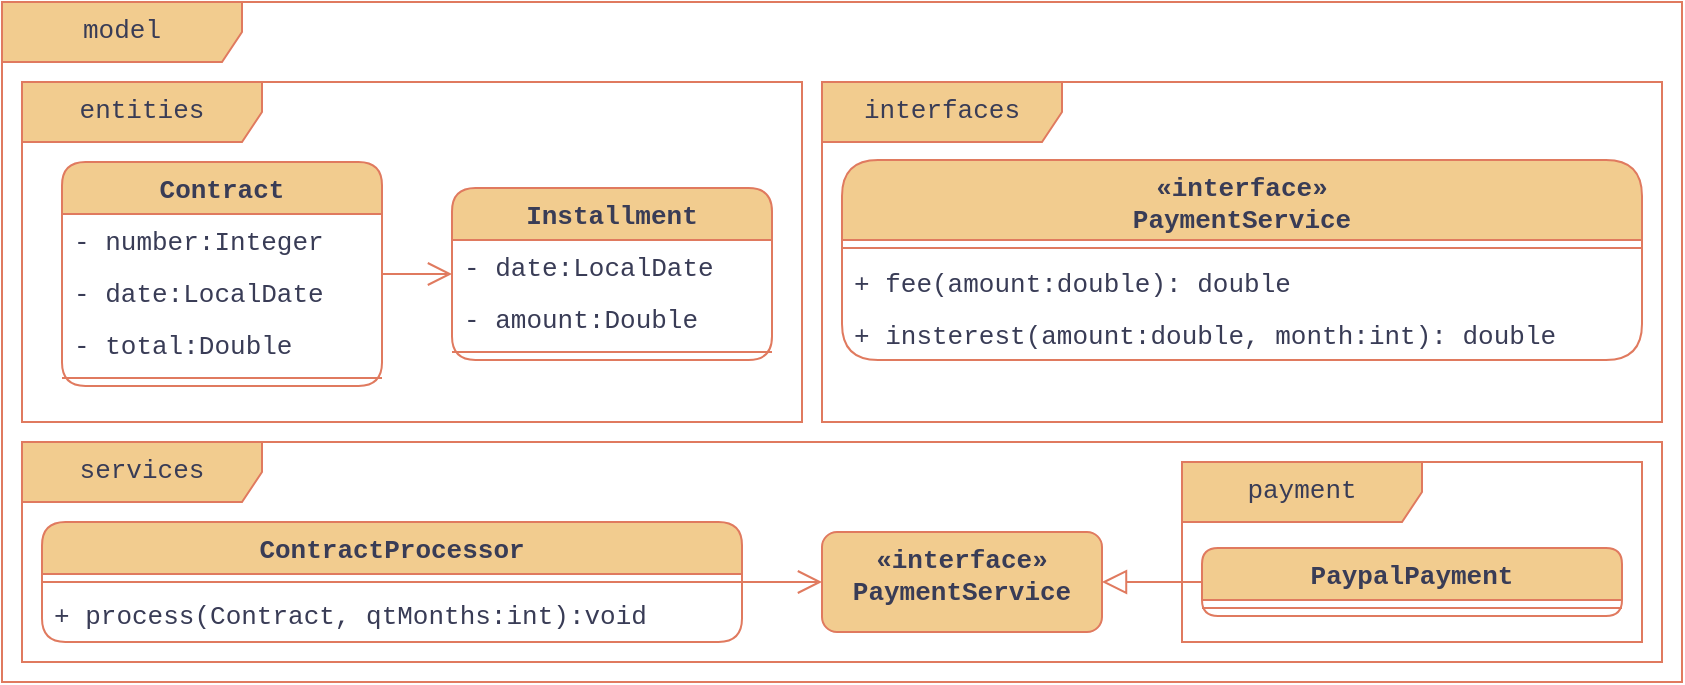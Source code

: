 <mxfile version="24.1.0" type="device">
  <diagram name="11_PRJ" id="bcD2LdSix-8SxdaO5_wZ">
    <mxGraphModel dx="1354" dy="674" grid="1" gridSize="10" guides="1" tooltips="1" connect="1" arrows="1" fold="1" page="0" pageScale="1" pageWidth="827" pageHeight="1169" math="0" shadow="0">
      <root>
        <mxCell id="0" />
        <mxCell id="1" parent="0" />
        <mxCell id="0W-4UYzcIwwv0_ICQPqD-52" value="model" style="shape=umlFrame;whiteSpace=wrap;html=1;pointerEvents=0;rounded=1;strokeColor=#E07A5F;align=center;verticalAlign=top;fontFamily=Courier New;fontSize=13;fontColor=#393C56;fontStyle=0;labelBackgroundColor=none;fillColor=#F2CC8F;width=120;height=30;" parent="1" vertex="1">
          <mxGeometry width="840" height="340" as="geometry" />
        </mxCell>
        <mxCell id="0W-4UYzcIwwv0_ICQPqD-55" value="entities" style="shape=umlFrame;whiteSpace=wrap;html=1;pointerEvents=0;rounded=1;strokeColor=#E07A5F;align=center;verticalAlign=top;fontFamily=Courier New;fontSize=13;fontColor=#393C56;fontStyle=0;labelBackgroundColor=none;fillColor=#F2CC8F;width=120;height=30;" parent="1" vertex="1">
          <mxGeometry x="10" y="40" width="390" height="170" as="geometry" />
        </mxCell>
        <mxCell id="0W-4UYzcIwwv0_ICQPqD-67" value="" style="edgeStyle=orthogonalEdgeStyle;rounded=0;orthogonalLoop=1;jettySize=auto;html=1;strokeColor=#E07A5F;fontFamily=Courier New;fontSize=13;fontColor=#393C56;fontStyle=0;labelBackgroundColor=none;fillColor=#F2CC8F;endSize=10;startSize=10;endArrow=open;endFill=0;" parent="1" source="0W-4UYzcIwwv0_ICQPqD-56" target="0W-4UYzcIwwv0_ICQPqD-62" edge="1">
          <mxGeometry relative="1" as="geometry" />
        </mxCell>
        <mxCell id="0W-4UYzcIwwv0_ICQPqD-56" value="Contract" style="swimlane;fontStyle=1;align=center;verticalAlign=top;childLayout=stackLayout;horizontal=1;startSize=26;horizontalStack=0;resizeParent=1;resizeParentMax=0;resizeLast=0;collapsible=1;marginBottom=0;whiteSpace=wrap;html=1;rounded=1;pointerEvents=0;strokeColor=#E07A5F;fontFamily=Courier New;fontSize=13;fontColor=#393C56;labelBackgroundColor=none;fillColor=#F2CC8F;" parent="1" vertex="1">
          <mxGeometry x="30" y="80" width="160" height="112" as="geometry" />
        </mxCell>
        <mxCell id="0W-4UYzcIwwv0_ICQPqD-57" value="- number:Integer" style="text;strokeColor=none;fillColor=none;align=left;verticalAlign=top;spacingLeft=4;spacingRight=4;overflow=hidden;rotatable=0;points=[[0,0.5],[1,0.5]];portConstraint=eastwest;whiteSpace=wrap;html=1;fontFamily=Courier New;fontSize=13;fontColor=#393C56;fontStyle=0;labelBackgroundColor=none;" parent="0W-4UYzcIwwv0_ICQPqD-56" vertex="1">
          <mxGeometry y="26" width="160" height="26" as="geometry" />
        </mxCell>
        <mxCell id="0W-4UYzcIwwv0_ICQPqD-60" value="- date:LocalDate" style="text;strokeColor=none;fillColor=none;align=left;verticalAlign=top;spacingLeft=4;spacingRight=4;overflow=hidden;rotatable=0;points=[[0,0.5],[1,0.5]];portConstraint=eastwest;whiteSpace=wrap;html=1;fontFamily=Courier New;fontSize=13;fontColor=#393C56;fontStyle=0;labelBackgroundColor=none;" parent="0W-4UYzcIwwv0_ICQPqD-56" vertex="1">
          <mxGeometry y="52" width="160" height="26" as="geometry" />
        </mxCell>
        <mxCell id="0W-4UYzcIwwv0_ICQPqD-61" value="- total:Double" style="text;strokeColor=none;fillColor=none;align=left;verticalAlign=top;spacingLeft=4;spacingRight=4;overflow=hidden;rotatable=0;points=[[0,0.5],[1,0.5]];portConstraint=eastwest;whiteSpace=wrap;html=1;fontFamily=Courier New;fontSize=13;fontColor=#393C56;fontStyle=0;labelBackgroundColor=none;" parent="0W-4UYzcIwwv0_ICQPqD-56" vertex="1">
          <mxGeometry y="78" width="160" height="26" as="geometry" />
        </mxCell>
        <mxCell id="0W-4UYzcIwwv0_ICQPqD-58" value="" style="line;strokeWidth=1;fillColor=none;align=left;verticalAlign=middle;spacingTop=-1;spacingLeft=3;spacingRight=3;rotatable=0;labelPosition=right;points=[];portConstraint=eastwest;strokeColor=inherit;rounded=1;pointerEvents=0;fontFamily=Courier New;fontSize=13;fontColor=#393C56;fontStyle=0;labelBackgroundColor=none;" parent="0W-4UYzcIwwv0_ICQPqD-56" vertex="1">
          <mxGeometry y="104" width="160" height="8" as="geometry" />
        </mxCell>
        <mxCell id="0W-4UYzcIwwv0_ICQPqD-62" value="Installment" style="swimlane;fontStyle=1;align=center;verticalAlign=top;childLayout=stackLayout;horizontal=1;startSize=26;horizontalStack=0;resizeParent=1;resizeParentMax=0;resizeLast=0;collapsible=1;marginBottom=0;whiteSpace=wrap;html=1;rounded=1;pointerEvents=0;strokeColor=#E07A5F;fontFamily=Courier New;fontSize=13;fontColor=#393C56;labelBackgroundColor=none;fillColor=#F2CC8F;" parent="1" vertex="1">
          <mxGeometry x="225" y="93" width="160" height="86" as="geometry" />
        </mxCell>
        <mxCell id="0W-4UYzcIwwv0_ICQPqD-64" value="- date:LocalDate" style="text;strokeColor=none;fillColor=none;align=left;verticalAlign=top;spacingLeft=4;spacingRight=4;overflow=hidden;rotatable=0;points=[[0,0.5],[1,0.5]];portConstraint=eastwest;whiteSpace=wrap;html=1;fontFamily=Courier New;fontSize=13;fontColor=#393C56;fontStyle=0;labelBackgroundColor=none;" parent="0W-4UYzcIwwv0_ICQPqD-62" vertex="1">
          <mxGeometry y="26" width="160" height="26" as="geometry" />
        </mxCell>
        <mxCell id="0W-4UYzcIwwv0_ICQPqD-65" value="- amount:Double" style="text;strokeColor=none;fillColor=none;align=left;verticalAlign=top;spacingLeft=4;spacingRight=4;overflow=hidden;rotatable=0;points=[[0,0.5],[1,0.5]];portConstraint=eastwest;whiteSpace=wrap;html=1;fontFamily=Courier New;fontSize=13;fontColor=#393C56;fontStyle=0;labelBackgroundColor=none;" parent="0W-4UYzcIwwv0_ICQPqD-62" vertex="1">
          <mxGeometry y="52" width="160" height="26" as="geometry" />
        </mxCell>
        <mxCell id="0W-4UYzcIwwv0_ICQPqD-66" value="" style="line;strokeWidth=1;fillColor=none;align=left;verticalAlign=middle;spacingTop=-1;spacingLeft=3;spacingRight=3;rotatable=0;labelPosition=right;points=[];portConstraint=eastwest;strokeColor=inherit;rounded=1;pointerEvents=0;fontFamily=Courier New;fontSize=13;fontColor=#393C56;fontStyle=0;labelBackgroundColor=none;" parent="0W-4UYzcIwwv0_ICQPqD-62" vertex="1">
          <mxGeometry y="78" width="160" height="8" as="geometry" />
        </mxCell>
        <mxCell id="0W-4UYzcIwwv0_ICQPqD-85" value="services" style="shape=umlFrame;whiteSpace=wrap;html=1;pointerEvents=0;rounded=1;strokeColor=#E07A5F;align=center;verticalAlign=top;fontFamily=Courier New;fontSize=13;fontColor=#393C56;fontStyle=0;labelBackgroundColor=none;fillColor=#F2CC8F;width=120;height=30;" parent="1" vertex="1">
          <mxGeometry x="10" y="220" width="820" height="110" as="geometry" />
        </mxCell>
        <mxCell id="0W-4UYzcIwwv0_ICQPqD-86" value="interfaces" style="shape=umlFrame;whiteSpace=wrap;html=1;pointerEvents=0;rounded=1;strokeColor=#E07A5F;align=center;verticalAlign=top;fontFamily=Courier New;fontSize=13;fontColor=#393C56;fontStyle=0;labelBackgroundColor=none;fillColor=#F2CC8F;width=120;height=30;" parent="1" vertex="1">
          <mxGeometry x="410" y="40" width="420" height="170" as="geometry" />
        </mxCell>
        <mxCell id="0W-4UYzcIwwv0_ICQPqD-101" style="edgeStyle=orthogonalEdgeStyle;rounded=0;orthogonalLoop=1;jettySize=auto;html=1;strokeColor=#E07A5F;align=center;verticalAlign=middle;fontFamily=Courier New;fontSize=13;fontColor=#393C56;fontStyle=1;labelBackgroundColor=none;startSize=10;endArrow=open;endFill=0;endSize=10;fillColor=#F2CC8F;" parent="1" source="0W-4UYzcIwwv0_ICQPqD-87" target="0W-4UYzcIwwv0_ICQPqD-100" edge="1">
          <mxGeometry relative="1" as="geometry" />
        </mxCell>
        <mxCell id="0W-4UYzcIwwv0_ICQPqD-87" value="ContractProcessor" style="swimlane;fontStyle=1;align=center;verticalAlign=top;childLayout=stackLayout;horizontal=1;startSize=26;horizontalStack=0;resizeParent=1;resizeParentMax=0;resizeLast=0;collapsible=1;marginBottom=0;whiteSpace=wrap;html=1;rounded=1;pointerEvents=0;strokeColor=#E07A5F;fontFamily=Courier New;fontSize=13;fontColor=#393C56;labelBackgroundColor=none;fillColor=#F2CC8F;" parent="1" vertex="1">
          <mxGeometry x="20" y="260" width="350" height="60" as="geometry" />
        </mxCell>
        <mxCell id="0W-4UYzcIwwv0_ICQPqD-91" value="" style="line;strokeWidth=1;fillColor=none;align=left;verticalAlign=middle;spacingTop=-1;spacingLeft=3;spacingRight=3;rotatable=0;labelPosition=right;points=[];portConstraint=eastwest;strokeColor=inherit;rounded=1;pointerEvents=0;fontFamily=Courier New;fontSize=13;fontColor=#393C56;fontStyle=0;labelBackgroundColor=none;" parent="0W-4UYzcIwwv0_ICQPqD-87" vertex="1">
          <mxGeometry y="26" width="350" height="8" as="geometry" />
        </mxCell>
        <mxCell id="0W-4UYzcIwwv0_ICQPqD-90" value="+ process(Contract, qtMonths:int):void" style="text;strokeColor=none;fillColor=none;align=left;verticalAlign=middle;spacingLeft=4;spacingRight=4;overflow=hidden;rotatable=0;points=[[0,0.5],[1,0.5]];portConstraint=eastwest;whiteSpace=wrap;html=1;fontFamily=Courier New;fontSize=13;fontColor=#393C56;fontStyle=0;labelBackgroundColor=none;" parent="0W-4UYzcIwwv0_ICQPqD-87" vertex="1">
          <mxGeometry y="34" width="350" height="26" as="geometry" />
        </mxCell>
        <mxCell id="0W-4UYzcIwwv0_ICQPqD-93" value="payment" style="shape=umlFrame;whiteSpace=wrap;html=1;pointerEvents=0;rounded=1;strokeColor=#E07A5F;align=center;verticalAlign=top;fontFamily=Courier New;fontSize=13;fontColor=#393C56;fontStyle=0;labelBackgroundColor=none;fillColor=#F2CC8F;width=120;height=30;" parent="1" vertex="1">
          <mxGeometry x="590" y="230" width="230" height="90" as="geometry" />
        </mxCell>
        <mxCell id="0W-4UYzcIwwv0_ICQPqD-95" value="«interface»&lt;br&gt;&lt;b&gt;PaymentService&lt;/b&gt;" style="swimlane;fontStyle=1;align=center;verticalAlign=top;childLayout=stackLayout;horizontal=1;startSize=40;horizontalStack=0;resizeParent=1;resizeParentMax=0;resizeLast=0;collapsible=1;marginBottom=0;whiteSpace=wrap;html=1;rounded=1;pointerEvents=0;strokeColor=#E07A5F;fontFamily=Courier New;fontSize=13;fontColor=#393C56;labelBackgroundColor=none;fillColor=#F2CC8F;" parent="1" vertex="1">
          <mxGeometry x="420" y="79" width="400" height="100" as="geometry" />
        </mxCell>
        <mxCell id="0W-4UYzcIwwv0_ICQPqD-98" value="" style="line;strokeWidth=1;fillColor=none;align=left;verticalAlign=middle;spacingTop=-1;spacingLeft=3;spacingRight=3;rotatable=0;labelPosition=right;points=[];portConstraint=eastwest;strokeColor=inherit;rounded=1;pointerEvents=0;fontFamily=Courier New;fontSize=13;fontColor=#393C56;fontStyle=0;labelBackgroundColor=none;" parent="0W-4UYzcIwwv0_ICQPqD-95" vertex="1">
          <mxGeometry y="40" width="400" height="8" as="geometry" />
        </mxCell>
        <mxCell id="0W-4UYzcIwwv0_ICQPqD-96" value="+ fee(amount:double): double" style="text;strokeColor=none;fillColor=none;align=left;verticalAlign=top;spacingLeft=4;spacingRight=4;overflow=hidden;rotatable=0;points=[[0,0.5],[1,0.5]];portConstraint=eastwest;whiteSpace=wrap;html=1;fontFamily=Courier New;fontSize=13;fontColor=#393C56;fontStyle=0;labelBackgroundColor=none;" parent="0W-4UYzcIwwv0_ICQPqD-95" vertex="1">
          <mxGeometry y="48" width="400" height="26" as="geometry" />
        </mxCell>
        <mxCell id="0W-4UYzcIwwv0_ICQPqD-99" value="+ insterest(amount:double, month:int): double" style="text;strokeColor=none;fillColor=none;align=left;verticalAlign=top;spacingLeft=4;spacingRight=4;overflow=hidden;rotatable=0;points=[[0,0.5],[1,0.5]];portConstraint=eastwest;whiteSpace=wrap;html=1;fontFamily=Courier New;fontSize=13;fontColor=#393C56;fontStyle=0;labelBackgroundColor=none;" parent="0W-4UYzcIwwv0_ICQPqD-95" vertex="1">
          <mxGeometry y="74" width="400" height="26" as="geometry" />
        </mxCell>
        <mxCell id="0W-4UYzcIwwv0_ICQPqD-100" value="«interface»&lt;br&gt;&lt;b&gt;PaymentService&lt;/b&gt;" style="html=1;whiteSpace=wrap;rounded=1;pointerEvents=0;strokeColor=#E07A5F;align=center;verticalAlign=top;fontFamily=Courier New;fontSize=13;fontColor=#393C56;fontStyle=1;labelBackgroundColor=none;fillColor=#F2CC8F;" parent="1" vertex="1">
          <mxGeometry x="410" y="265" width="140" height="50" as="geometry" />
        </mxCell>
        <mxCell id="0W-4UYzcIwwv0_ICQPqD-105" style="edgeStyle=orthogonalEdgeStyle;rounded=0;orthogonalLoop=1;jettySize=auto;html=1;strokeColor=#E07A5F;align=center;verticalAlign=middle;fontFamily=Courier New;fontSize=13;fontColor=#393C56;fontStyle=1;labelBackgroundColor=none;startSize=10;endArrow=block;endFill=0;endSize=10;fillColor=#F2CC8F;" parent="1" source="0W-4UYzcIwwv0_ICQPqD-102" target="0W-4UYzcIwwv0_ICQPqD-100" edge="1">
          <mxGeometry relative="1" as="geometry" />
        </mxCell>
        <mxCell id="0W-4UYzcIwwv0_ICQPqD-102" value="PaypalPayment" style="swimlane;fontStyle=1;align=center;verticalAlign=top;childLayout=stackLayout;horizontal=1;startSize=26;horizontalStack=0;resizeParent=1;resizeParentMax=0;resizeLast=0;collapsible=1;marginBottom=0;whiteSpace=wrap;html=1;rounded=1;pointerEvents=0;strokeColor=#E07A5F;fontFamily=Courier New;fontSize=13;fontColor=#393C56;labelBackgroundColor=none;fillColor=#F2CC8F;" parent="1" vertex="1">
          <mxGeometry x="600" y="273" width="210" height="34" as="geometry">
            <mxRectangle x="640" y="263" width="140" height="30" as="alternateBounds" />
          </mxGeometry>
        </mxCell>
        <mxCell id="0W-4UYzcIwwv0_ICQPqD-103" value="" style="line;strokeWidth=1;fillColor=none;align=left;verticalAlign=middle;spacingTop=-1;spacingLeft=3;spacingRight=3;rotatable=0;labelPosition=right;points=[];portConstraint=eastwest;strokeColor=inherit;rounded=1;pointerEvents=0;fontFamily=Courier New;fontSize=13;fontColor=#393C56;fontStyle=0;labelBackgroundColor=none;" parent="0W-4UYzcIwwv0_ICQPqD-102" vertex="1">
          <mxGeometry y="26" width="210" height="8" as="geometry" />
        </mxCell>
      </root>
    </mxGraphModel>
  </diagram>
</mxfile>
